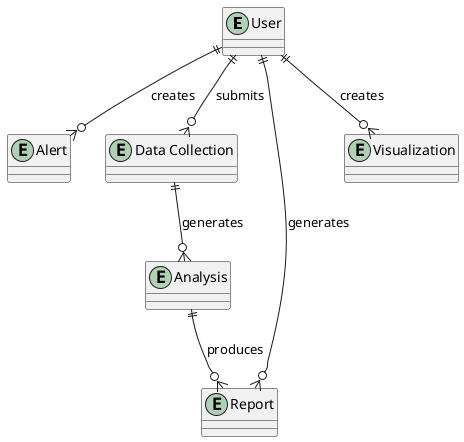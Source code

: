 @startuml
entity "User" {
}

entity "Alert" {
}

entity "Data Collection" {
}

entity "Analysis" {
}

entity "Report" {
}

entity "Visualization" {
}

User ||--o{ Alert : "creates"
User ||--o{ "Data Collection" : "submits"
User ||--o{ Report : "generates"
User ||--o{ Visualization : "creates"
"Data Collection" ||--o{ Analysis : "generates"
Analysis ||--o{ Report : "produces"

@enduml

